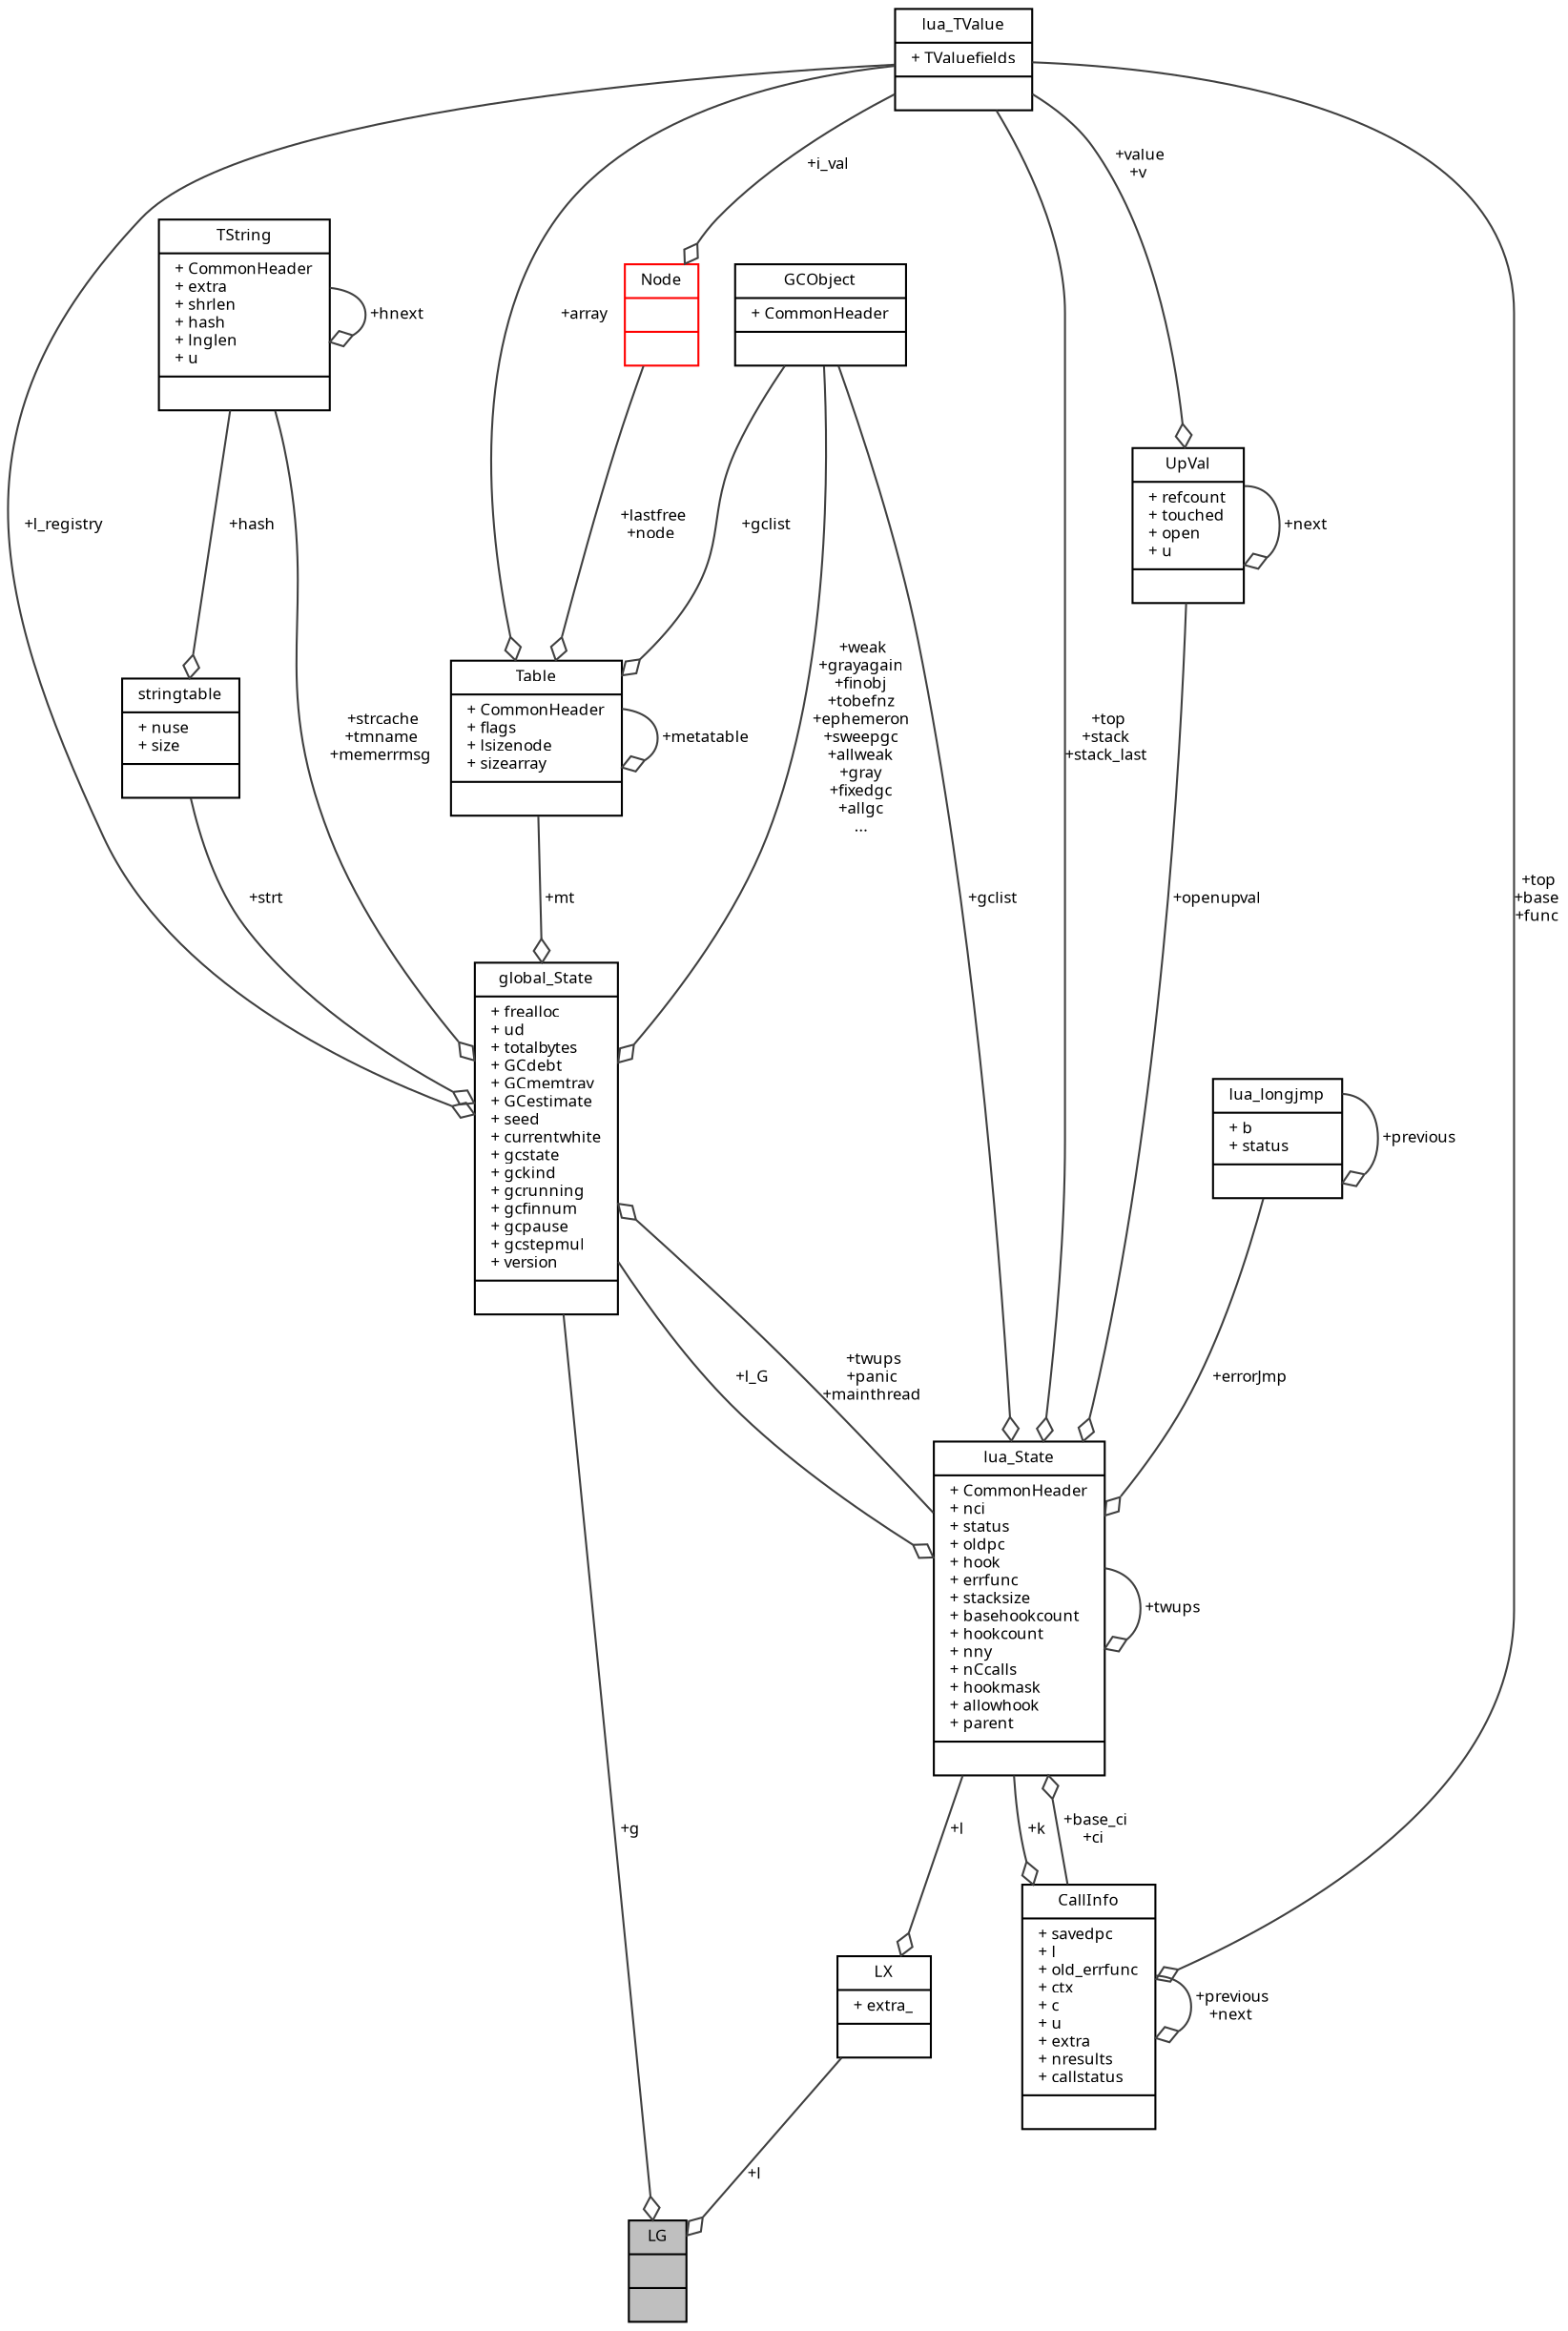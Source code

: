 digraph "LG"
{
  edge [fontname="Sans",fontsize="8",labelfontname="Sans",labelfontsize="8"];
  node [fontname="Sans",fontsize="8",shape=record];
  Node1 [label="{LG\n||}",height=0.2,width=0.4,color="black", fillcolor="grey75", style="filled", fontcolor="black"];
  Node2 -> Node1 [color="grey25",fontsize="8",style="solid",label=" +g" ,arrowhead="odiamond",fontname="Sans"];
  Node2 [label="{global_State\n|+ frealloc\l+ ud\l+ totalbytes\l+ GCdebt\l+ GCmemtrav\l+ GCestimate\l+ seed\l+ currentwhite\l+ gcstate\l+ gckind\l+ gcrunning\l+ gcfinnum\l+ gcpause\l+ gcstepmul\l+ version\l|}",height=0.2,width=0.4,color="black", fillcolor="white", style="filled",URL="$structglobal___state.html"];
  Node3 -> Node2 [color="grey25",fontsize="8",style="solid",label=" +l_registry" ,arrowhead="odiamond",fontname="Sans"];
  Node3 [label="{lua_TValue\n|+ TValuefields\l|}",height=0.2,width=0.4,color="black", fillcolor="white", style="filled",URL="$structlua___t_value.html"];
  Node4 -> Node2 [color="grey25",fontsize="8",style="solid",label=" +strt" ,arrowhead="odiamond",fontname="Sans"];
  Node4 [label="{stringtable\n|+ nuse\l+ size\l|}",height=0.2,width=0.4,color="black", fillcolor="white", style="filled",URL="$structstringtable.html"];
  Node5 -> Node4 [color="grey25",fontsize="8",style="solid",label=" +hash" ,arrowhead="odiamond",fontname="Sans"];
  Node5 [label="{TString\n|+ CommonHeader\l+ extra\l+ shrlen\l+ hash\l+ lnglen\l+ u\l|}",height=0.2,width=0.4,color="black", fillcolor="white", style="filled",URL="$struct_t_string.html"];
  Node5 -> Node5 [color="grey25",fontsize="8",style="solid",label=" +hnext" ,arrowhead="odiamond",fontname="Sans"];
  Node5 -> Node2 [color="grey25",fontsize="8",style="solid",label=" +strcache\n+tmname\n+memerrmsg" ,arrowhead="odiamond",fontname="Sans"];
  Node6 -> Node2 [color="grey25",fontsize="8",style="solid",label=" +mt" ,arrowhead="odiamond",fontname="Sans"];
  Node6 [label="{Table\n|+ CommonHeader\l+ flags\l+ lsizenode\l+ sizearray\l|}",height=0.2,width=0.4,color="black", fillcolor="white", style="filled",URL="$struct_table.html"];
  Node7 -> Node6 [color="grey25",fontsize="8",style="solid",label=" +lastfree\n+node" ,arrowhead="odiamond",fontname="Sans"];
  Node7 [label="{Node\n||}",height=0.2,width=0.4,color="red", fillcolor="white", style="filled",URL="$struct_node.html"];
  Node3 -> Node7 [color="grey25",fontsize="8",style="solid",label=" +i_val" ,arrowhead="odiamond",fontname="Sans"];
  Node3 -> Node6 [color="grey25",fontsize="8",style="solid",label=" +array" ,arrowhead="odiamond",fontname="Sans"];
  Node6 -> Node6 [color="grey25",fontsize="8",style="solid",label=" +metatable" ,arrowhead="odiamond",fontname="Sans"];
  Node8 -> Node6 [color="grey25",fontsize="8",style="solid",label=" +gclist" ,arrowhead="odiamond",fontname="Sans"];
  Node8 [label="{GCObject\n|+ CommonHeader\l|}",height=0.2,width=0.4,color="black", fillcolor="white", style="filled",URL="$struct_g_c_object.html"];
  Node8 -> Node2 [color="grey25",fontsize="8",style="solid",label=" +weak\n+grayagain\n+finobj\n+tobefnz\n+ephemeron\n+sweepgc\n+allweak\n+gray\n+fixedgc\n+allgc\n..." ,arrowhead="odiamond",fontname="Sans"];
  Node9 -> Node2 [color="grey25",fontsize="8",style="solid",label=" +twups\n+panic\n+mainthread" ,arrowhead="odiamond",fontname="Sans"];
  Node9 [label="{lua_State\n|+ CommonHeader\l+ nci\l+ status\l+ oldpc\l+ hook\l+ errfunc\l+ stacksize\l+ basehookcount\l+ hookcount\l+ nny\l+ nCcalls\l+ hookmask\l+ allowhook\l+ parent\l|}",height=0.2,width=0.4,color="black", fillcolor="white", style="filled",URL="$structlua___state.html"];
  Node10 -> Node9 [color="grey25",fontsize="8",style="solid",label=" +openupval" ,arrowhead="odiamond",fontname="Sans"];
  Node10 [label="{UpVal\n|+ refcount\l+ touched\l+ open\l+ u\l|}",height=0.2,width=0.4,color="black", fillcolor="white", style="filled",URL="$struct_up_val.html"];
  Node10 -> Node10 [color="grey25",fontsize="8",style="solid",label=" +next" ,arrowhead="odiamond",fontname="Sans"];
  Node3 -> Node10 [color="grey25",fontsize="8",style="solid",label=" +value\n+v" ,arrowhead="odiamond",fontname="Sans"];
  Node3 -> Node9 [color="grey25",fontsize="8",style="solid",label=" +top\n+stack\n+stack_last" ,arrowhead="odiamond",fontname="Sans"];
  Node11 -> Node9 [color="grey25",fontsize="8",style="solid",label=" +errorJmp" ,arrowhead="odiamond",fontname="Sans"];
  Node11 [label="{lua_longjmp\n|+ b\l+ status\l|}",height=0.2,width=0.4,color="black", fillcolor="white", style="filled",URL="$structlua__longjmp.html"];
  Node11 -> Node11 [color="grey25",fontsize="8",style="solid",label=" +previous" ,arrowhead="odiamond",fontname="Sans"];
  Node2 -> Node9 [color="grey25",fontsize="8",style="solid",label=" +l_G" ,arrowhead="odiamond",fontname="Sans"];
  Node8 -> Node9 [color="grey25",fontsize="8",style="solid",label=" +gclist" ,arrowhead="odiamond",fontname="Sans"];
  Node9 -> Node9 [color="grey25",fontsize="8",style="solid",label=" +twups" ,arrowhead="odiamond",fontname="Sans"];
  Node12 -> Node9 [color="grey25",fontsize="8",style="solid",label=" +base_ci\n+ci" ,arrowhead="odiamond",fontname="Sans"];
  Node12 [label="{CallInfo\n|+ savedpc\l+ l\l+ old_errfunc\l+ ctx\l+ c\l+ u\l+ extra\l+ nresults\l+ callstatus\l|}",height=0.2,width=0.4,color="black", fillcolor="white", style="filled",URL="$struct_call_info.html"];
  Node3 -> Node12 [color="grey25",fontsize="8",style="solid",label=" +top\n+base\n+func" ,arrowhead="odiamond",fontname="Sans"];
  Node9 -> Node12 [color="grey25",fontsize="8",style="solid",label=" +k" ,arrowhead="odiamond",fontname="Sans"];
  Node12 -> Node12 [color="grey25",fontsize="8",style="solid",label=" +previous\n+next" ,arrowhead="odiamond",fontname="Sans"];
  Node13 -> Node1 [color="grey25",fontsize="8",style="solid",label=" +l" ,arrowhead="odiamond",fontname="Sans"];
  Node13 [label="{LX\n|+ extra_\l|}",height=0.2,width=0.4,color="black", fillcolor="white", style="filled",URL="$struct_l_x.html"];
  Node9 -> Node13 [color="grey25",fontsize="8",style="solid",label=" +l" ,arrowhead="odiamond",fontname="Sans"];
}
